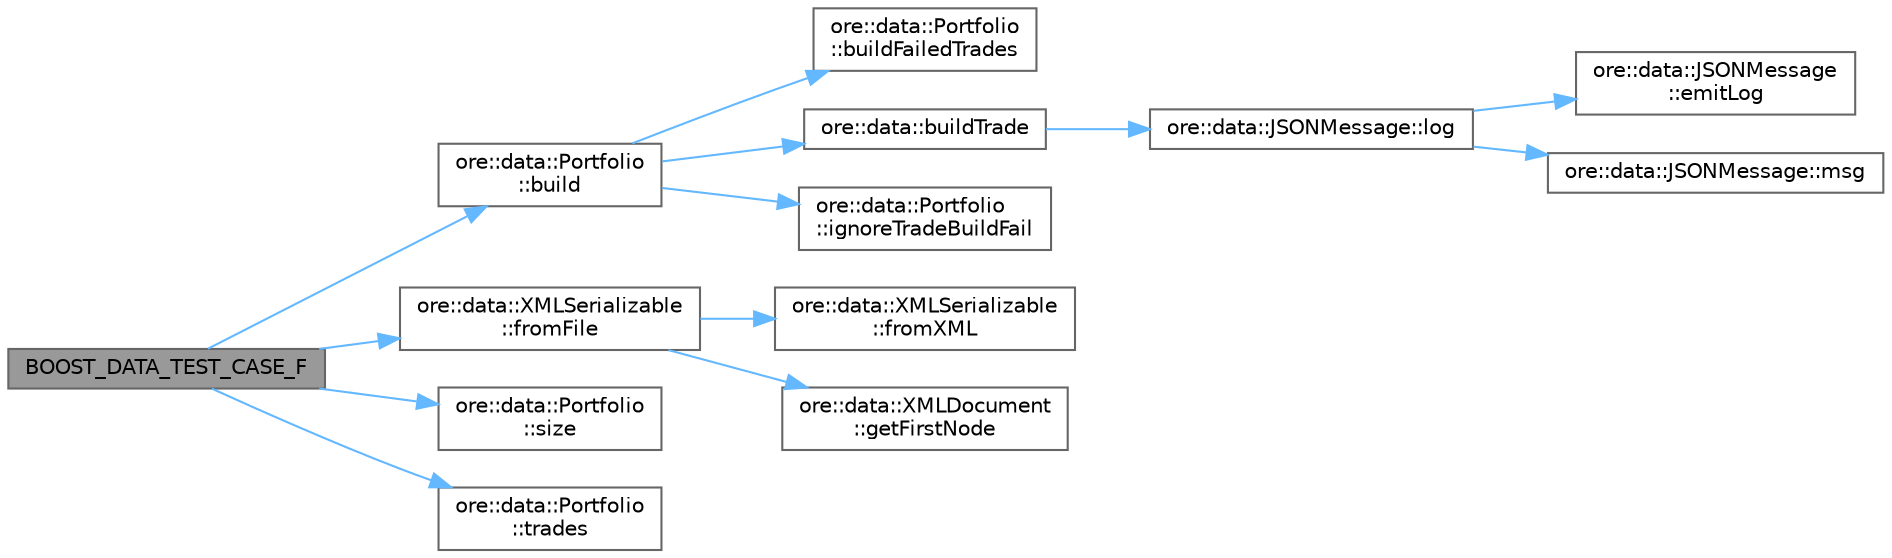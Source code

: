 digraph "BOOST_DATA_TEST_CASE_F"
{
 // INTERACTIVE_SVG=YES
 // LATEX_PDF_SIZE
  bgcolor="transparent";
  edge [fontname=Helvetica,fontsize=10,labelfontname=Helvetica,labelfontsize=10];
  node [fontname=Helvetica,fontsize=10,shape=box,height=0.2,width=0.4];
  rankdir="LR";
  Node1 [label="BOOST_DATA_TEST_CASE_F",height=0.2,width=0.4,color="gray40", fillcolor="grey60", style="filled", fontcolor="black",tooltip=" "];
  Node1 -> Node2 [color="steelblue1",style="solid"];
  Node2 [label="ore::data::Portfolio\l::build",height=0.2,width=0.4,color="grey40", fillcolor="white", style="filled",URL="$classore_1_1data_1_1_portfolio.html#a78b7a46465ae740388a7061e932a1f26",tooltip="Call build on all trades in the portfolio, the context is included in error messages."];
  Node2 -> Node3 [color="steelblue1",style="solid"];
  Node3 [label="ore::data::Portfolio\l::buildFailedTrades",height=0.2,width=0.4,color="grey40", fillcolor="white", style="filled",URL="$classore_1_1data_1_1_portfolio.html#aa132f7e3db9728b12a14c975c9714c58",tooltip="Does this portfolio build failed trades?"];
  Node2 -> Node4 [color="steelblue1",style="solid"];
  Node4 [label="ore::data::buildTrade",height=0.2,width=0.4,color="grey40", fillcolor="white", style="filled",URL="$namespaceore_1_1data.html#a4189e2c4ca70a4330840992fb570b3b1",tooltip=" "];
  Node4 -> Node5 [color="steelblue1",style="solid"];
  Node5 [label="ore::data::JSONMessage::log",height=0.2,width=0.4,color="grey40", fillcolor="white", style="filled",URL="$classore_1_1data_1_1_j_s_o_n_message.html#a5e21eca2668ed948bdc409b19a78e5bb",tooltip="generate Boost log record to pass to corresponding sinks"];
  Node5 -> Node6 [color="steelblue1",style="solid"];
  Node6 [label="ore::data::JSONMessage\l::emitLog",height=0.2,width=0.4,color="grey40", fillcolor="white", style="filled",URL="$classore_1_1data_1_1_j_s_o_n_message.html#a6a9077605df871e6e961dd0099645b35",tooltip="generate Boost log record - this method is called by log()"];
  Node5 -> Node7 [color="steelblue1",style="solid"];
  Node7 [label="ore::data::JSONMessage::msg",height=0.2,width=0.4,color="grey40", fillcolor="white", style="filled",URL="$classore_1_1data_1_1_j_s_o_n_message.html#a39f83a0ab38c425a8844c8892b93d69e",tooltip="return a std::string for the log file"];
  Node2 -> Node8 [color="steelblue1",style="solid"];
  Node8 [label="ore::data::Portfolio\l::ignoreTradeBuildFail",height=0.2,width=0.4,color="grey40", fillcolor="white", style="filled",URL="$classore_1_1data_1_1_portfolio.html#a7687577d15ee357689a1b7c947cebb67",tooltip="Keep trade in the portfolio even after build fail."];
  Node1 -> Node9 [color="steelblue1",style="solid"];
  Node9 [label="ore::data::XMLSerializable\l::fromFile",height=0.2,width=0.4,color="grey40", fillcolor="white", style="filled",URL="$classore_1_1data_1_1_x_m_l_serializable.html#ac3ac11cf6a3155713cea6a1a67e2b64d",tooltip=" "];
  Node9 -> Node10 [color="steelblue1",style="solid"];
  Node10 [label="ore::data::XMLSerializable\l::fromXML",height=0.2,width=0.4,color="grey40", fillcolor="white", style="filled",URL="$classore_1_1data_1_1_x_m_l_serializable.html#a52f896048a4e04b36fcfc8fa3de6a9b4",tooltip=" "];
  Node9 -> Node11 [color="steelblue1",style="solid"];
  Node11 [label="ore::data::XMLDocument\l::getFirstNode",height=0.2,width=0.4,color="grey40", fillcolor="white", style="filled",URL="$classore_1_1data_1_1_x_m_l_document.html#adc51f551b19a2cabd09440c56d4119d6",tooltip=" "];
  Node1 -> Node12 [color="steelblue1",style="solid"];
  Node12 [label="ore::data::Portfolio\l::size",height=0.2,width=0.4,color="grey40", fillcolor="white", style="filled",URL="$classore_1_1data_1_1_portfolio.html#a48b90275c7bccf5822418ef47bb922ee",tooltip="Portfolio size."];
  Node1 -> Node13 [color="steelblue1",style="solid"];
  Node13 [label="ore::data::Portfolio\l::trades",height=0.2,width=0.4,color="grey40", fillcolor="white", style="filled",URL="$classore_1_1data_1_1_portfolio.html#a1688e87b84477c3bd5d58fa19c147077",tooltip="Return the map tradeId -> trade."];
}
